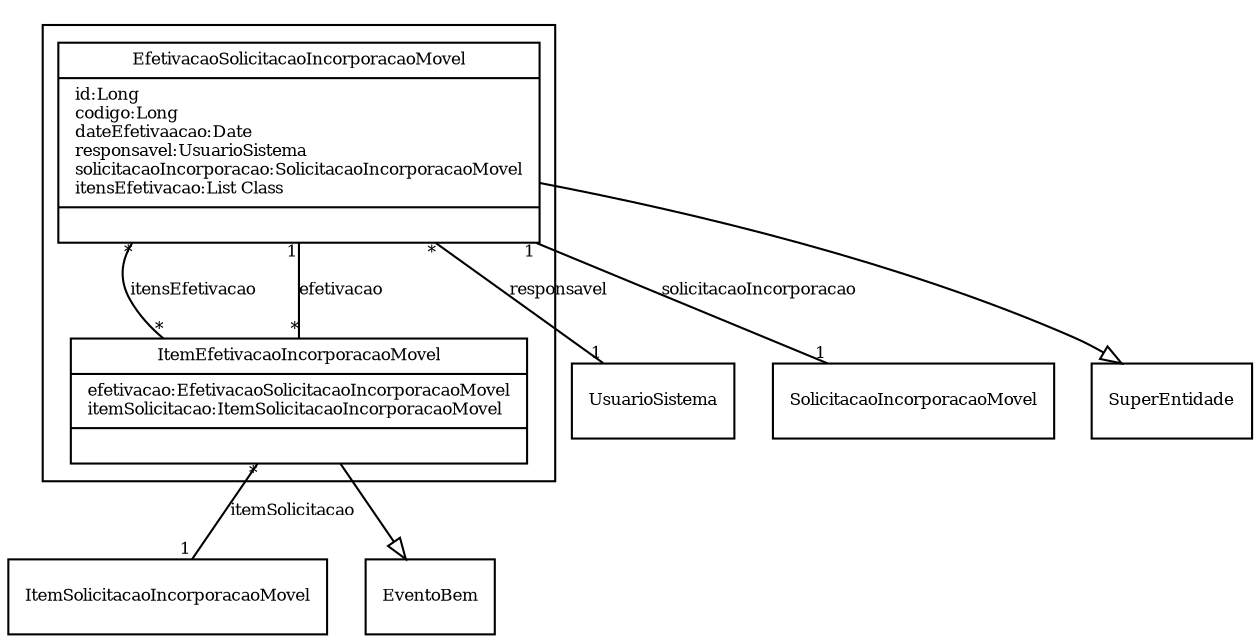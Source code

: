 digraph G{
fontname = "Times-Roman"
fontsize = 8

node [
        fontname = "Times-Roman"
        fontsize = 8
        shape = "record"
]

edge [
        fontname = "Times-Roman"
        fontsize = 8
]

subgraph clusterEFETIVACAO_DE_SOLICITACAO_DE_INCORPORACAO_MOVEL
{
EfetivacaoSolicitacaoIncorporacaoMovel [label = "{EfetivacaoSolicitacaoIncorporacaoMovel|id:Long\lcodigo:Long\ldateEfetivaacao:Date\lresponsavel:UsuarioSistema\lsolicitacaoIncorporacao:SolicitacaoIncorporacaoMovel\litensEfetivacao:List Class\l|\l}"]
ItemEfetivacaoIncorporacaoMovel [label = "{ItemEfetivacaoIncorporacaoMovel|efetivacao:EfetivacaoSolicitacaoIncorporacaoMovel\litemSolicitacao:ItemSolicitacaoIncorporacaoMovel\l|\l}"]
}
edge [arrowhead = "none" headlabel = "1" taillabel = "*"] EfetivacaoSolicitacaoIncorporacaoMovel -> UsuarioSistema [label = "responsavel"]
edge [arrowhead = "none" headlabel = "1" taillabel = "1"] EfetivacaoSolicitacaoIncorporacaoMovel -> SolicitacaoIncorporacaoMovel [label = "solicitacaoIncorporacao"]
edge [arrowhead = "none" headlabel = "*" taillabel = "*"] EfetivacaoSolicitacaoIncorporacaoMovel -> ItemEfetivacaoIncorporacaoMovel [label = "itensEfetivacao"]
edge [ arrowhead = "empty" headlabel = "" taillabel = ""] EfetivacaoSolicitacaoIncorporacaoMovel -> SuperEntidade
edge [arrowhead = "none" headlabel = "1" taillabel = "*"] ItemEfetivacaoIncorporacaoMovel -> EfetivacaoSolicitacaoIncorporacaoMovel [label = "efetivacao"]
edge [arrowhead = "none" headlabel = "1" taillabel = "*"] ItemEfetivacaoIncorporacaoMovel -> ItemSolicitacaoIncorporacaoMovel [label = "itemSolicitacao"]
edge [ arrowhead = "empty" headlabel = "" taillabel = ""] ItemEfetivacaoIncorporacaoMovel -> EventoBem
}
